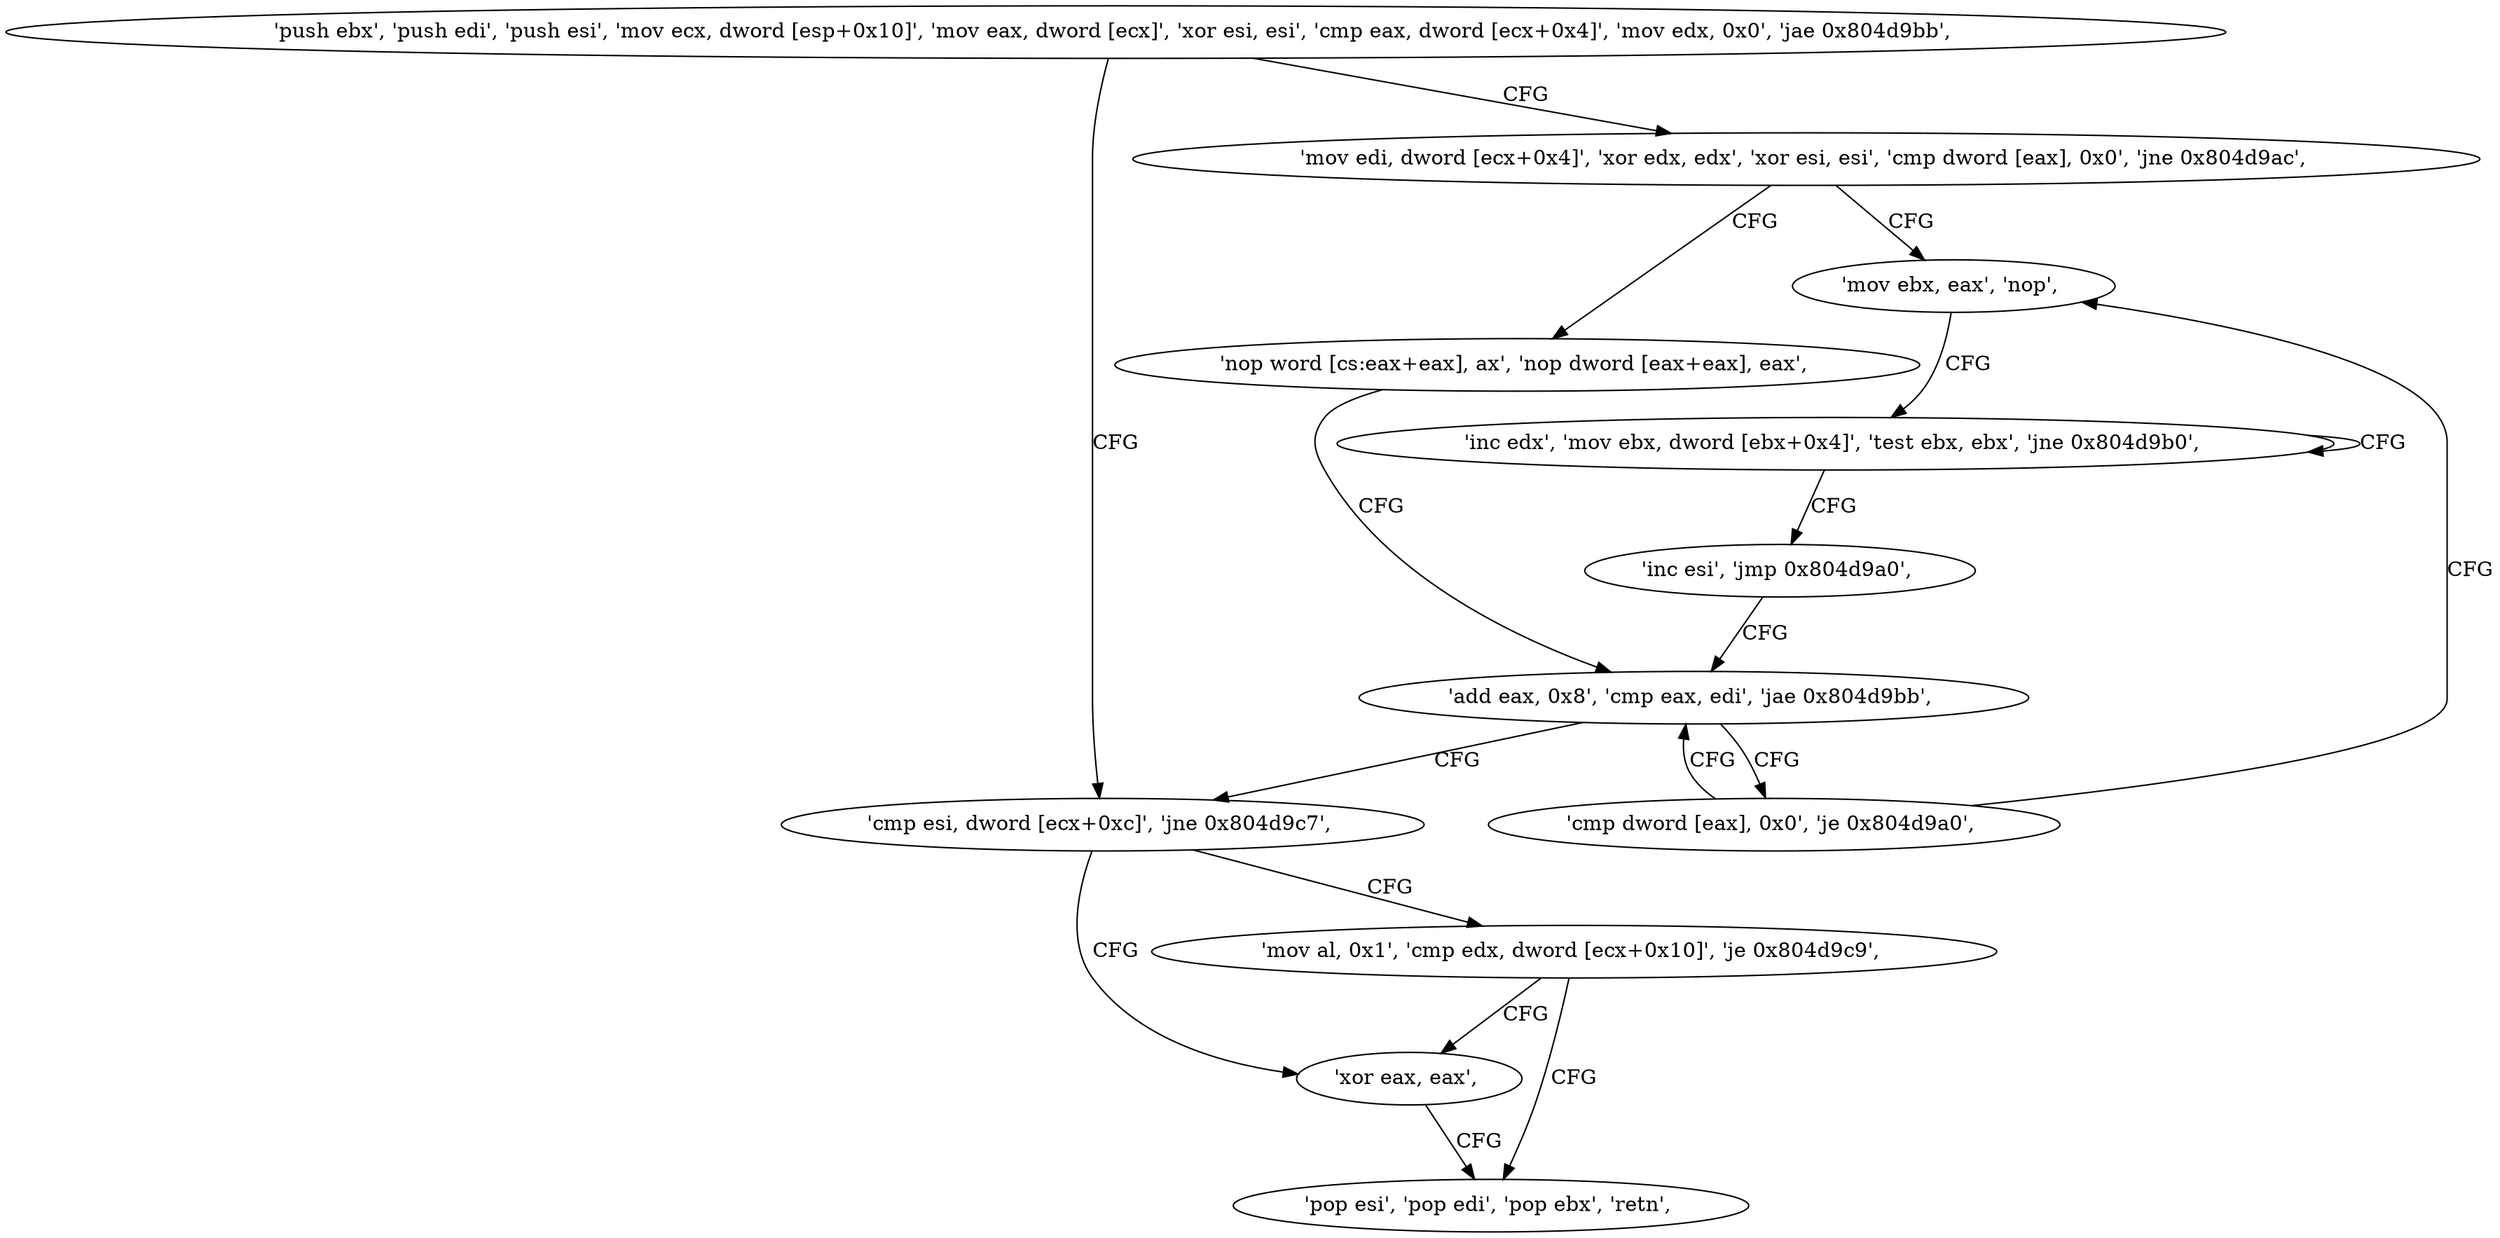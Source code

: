 digraph "func" {
"134535536" [label = "'push ebx', 'push edi', 'push esi', 'mov ecx, dword [esp+0x10]', 'mov eax, dword [ecx]', 'xor esi, esi', 'cmp eax, dword [ecx+0x4]', 'mov edx, 0x0', 'jae 0x804d9bb', " ]
"134535611" [label = "'cmp esi, dword [ecx+0xc]', 'jne 0x804d9c7', " ]
"134535557" [label = "'mov edi, dword [ecx+0x4]', 'xor edx, edx', 'xor esi, esi', 'cmp dword [eax], 0x0', 'jne 0x804d9ac', " ]
"134535623" [label = "'xor eax, eax', " ]
"134535616" [label = "'mov al, 0x1', 'cmp edx, dword [ecx+0x10]', 'je 0x804d9c9', " ]
"134535596" [label = "'mov ebx, eax', 'nop', " ]
"134535569" [label = "'nop word [cs:eax+eax], ax', 'nop dword [eax+eax], eax', " ]
"134535625" [label = "'pop esi', 'pop edi', 'pop ebx', 'retn', " ]
"134535600" [label = "'inc edx', 'mov ebx, dword [ebx+0x4]', 'test ebx, ebx', 'jne 0x804d9b0', " ]
"134535584" [label = "'add eax, 0x8', 'cmp eax, edi', 'jae 0x804d9bb', " ]
"134535608" [label = "'inc esi', 'jmp 0x804d9a0', " ]
"134535591" [label = "'cmp dword [eax], 0x0', 'je 0x804d9a0', " ]
"134535536" -> "134535611" [ label = "CFG" ]
"134535536" -> "134535557" [ label = "CFG" ]
"134535611" -> "134535623" [ label = "CFG" ]
"134535611" -> "134535616" [ label = "CFG" ]
"134535557" -> "134535596" [ label = "CFG" ]
"134535557" -> "134535569" [ label = "CFG" ]
"134535623" -> "134535625" [ label = "CFG" ]
"134535616" -> "134535625" [ label = "CFG" ]
"134535616" -> "134535623" [ label = "CFG" ]
"134535596" -> "134535600" [ label = "CFG" ]
"134535569" -> "134535584" [ label = "CFG" ]
"134535600" -> "134535600" [ label = "CFG" ]
"134535600" -> "134535608" [ label = "CFG" ]
"134535584" -> "134535611" [ label = "CFG" ]
"134535584" -> "134535591" [ label = "CFG" ]
"134535608" -> "134535584" [ label = "CFG" ]
"134535591" -> "134535584" [ label = "CFG" ]
"134535591" -> "134535596" [ label = "CFG" ]
}
